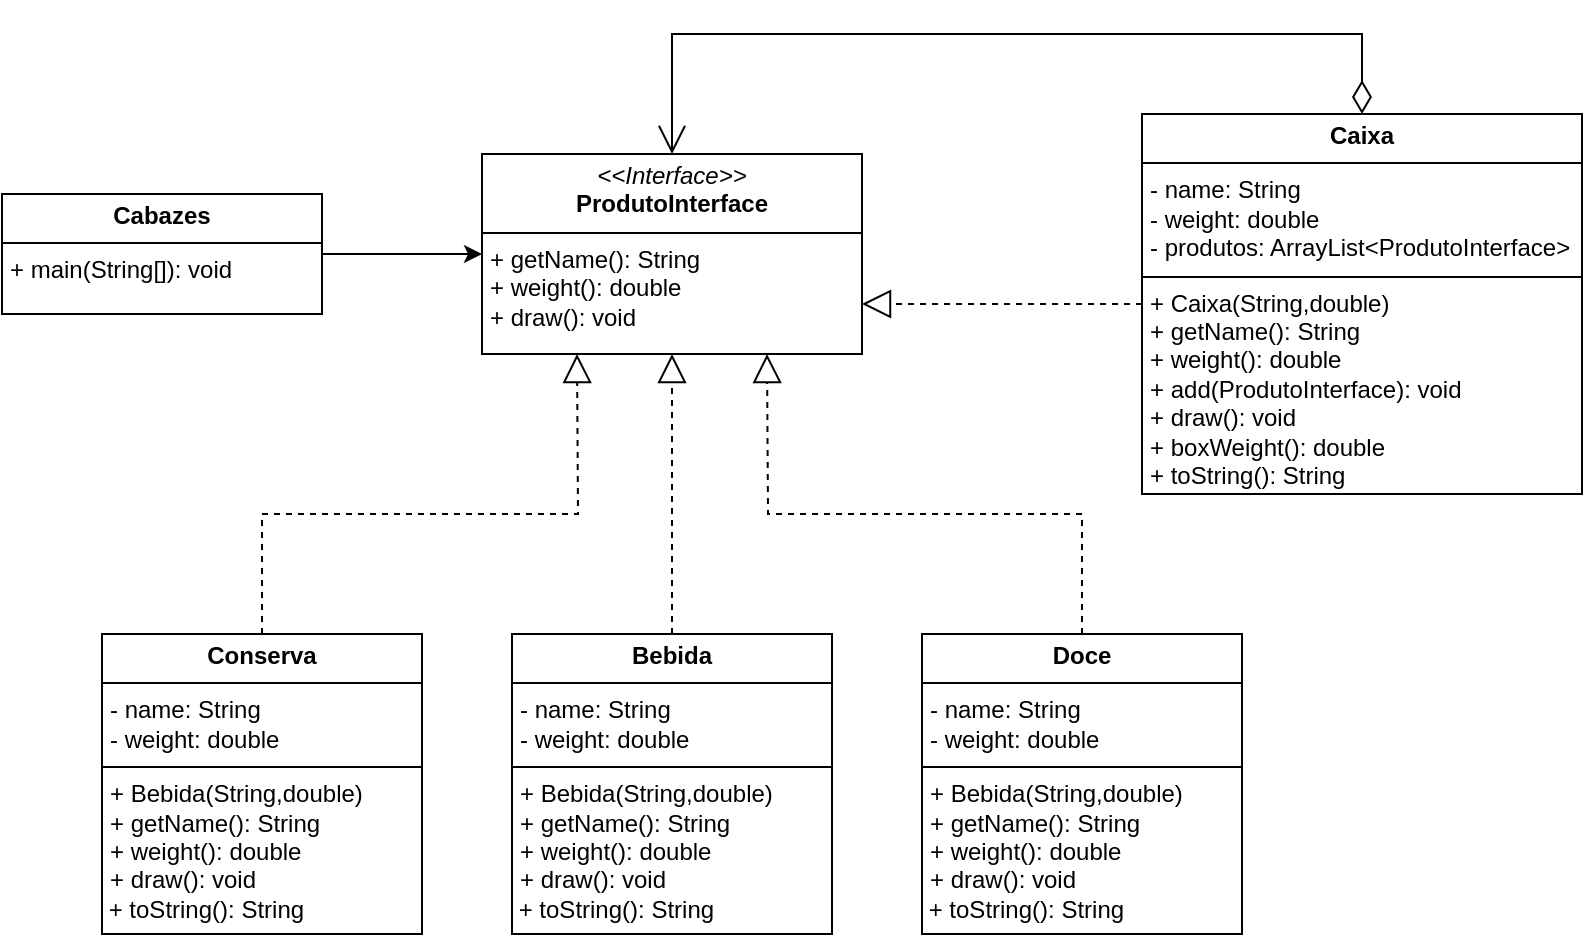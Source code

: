 <mxfile version="24.2.5" type="device">
  <diagram name="Página-1" id="qQUPj40ZrDDvk3bR-wiW">
    <mxGraphModel dx="1134" dy="727" grid="1" gridSize="10" guides="1" tooltips="1" connect="1" arrows="1" fold="1" page="1" pageScale="1" pageWidth="827" pageHeight="1169" math="0" shadow="0">
      <root>
        <mxCell id="0" />
        <mxCell id="1" parent="0" />
        <mxCell id="OWPSckg38119sh5SgUxx-1" value="&lt;p style=&quot;margin:0px;margin-top:4px;text-align:center;&quot;&gt;&lt;i&gt;&amp;lt;&amp;lt;Interface&amp;gt;&amp;gt;&lt;/i&gt;&lt;br&gt;&lt;b&gt;ProdutoInterface&lt;/b&gt;&lt;/p&gt;&lt;hr size=&quot;1&quot; style=&quot;border-style:solid;&quot;&gt;&lt;p style=&quot;margin:0px;margin-left:4px;&quot;&gt;+ getName(): String&lt;/p&gt;&lt;p style=&quot;margin:0px;margin-left:4px;&quot;&gt;+ weight(): double&lt;/p&gt;&lt;p style=&quot;margin:0px;margin-left:4px;&quot;&gt;+ draw(): void&lt;/p&gt;" style="verticalAlign=top;align=left;overflow=fill;html=1;whiteSpace=wrap;" vertex="1" parent="1">
          <mxGeometry x="260" y="120" width="190" height="100" as="geometry" />
        </mxCell>
        <mxCell id="OWPSckg38119sh5SgUxx-2" value="&lt;p style=&quot;margin:0px;margin-top:4px;text-align:center;&quot;&gt;&lt;b&gt;Caixa&lt;/b&gt;&lt;/p&gt;&lt;hr size=&quot;1&quot; style=&quot;border-style:solid;&quot;&gt;&lt;p style=&quot;margin:0px;margin-left:4px;&quot;&gt;- name: String&lt;/p&gt;&lt;p style=&quot;margin:0px;margin-left:4px;&quot;&gt;- weight: double&lt;/p&gt;&lt;p style=&quot;margin:0px;margin-left:4px;&quot;&gt;- produtos: ArrayList&amp;lt;ProdutoInterface&amp;gt;&lt;/p&gt;&lt;hr size=&quot;1&quot; style=&quot;border-style:solid;&quot;&gt;&lt;p style=&quot;margin:0px;margin-left:4px;&quot;&gt;+ Caixa(String,double)&lt;/p&gt;&lt;p style=&quot;margin:0px;margin-left:4px;&quot;&gt;+ getName(): String&lt;/p&gt;&lt;p style=&quot;margin:0px;margin-left:4px;&quot;&gt;+ weight(): double&lt;/p&gt;&lt;p style=&quot;margin:0px;margin-left:4px;&quot;&gt;+ add(ProdutoInterface): void&lt;/p&gt;&lt;p style=&quot;margin:0px;margin-left:4px;&quot;&gt;+ draw(): void&lt;/p&gt;&lt;p style=&quot;margin:0px;margin-left:4px;&quot;&gt;+ boxWeight(): double&lt;/p&gt;&lt;p style=&quot;margin:0px;margin-left:4px;&quot;&gt;+ toString(): String&lt;/p&gt;" style="verticalAlign=top;align=left;overflow=fill;html=1;whiteSpace=wrap;" vertex="1" parent="1">
          <mxGeometry x="590" y="100" width="220" height="190" as="geometry" />
        </mxCell>
        <mxCell id="OWPSckg38119sh5SgUxx-3" value="&lt;p style=&quot;margin:0px;margin-top:4px;text-align:center;&quot;&gt;&lt;b&gt;Bebida&lt;/b&gt;&lt;/p&gt;&lt;hr size=&quot;1&quot; style=&quot;border-style:solid;&quot;&gt;&lt;p style=&quot;margin:0px;margin-left:4px;&quot;&gt;- name: String&lt;/p&gt;&lt;p style=&quot;margin:0px;margin-left:4px;&quot;&gt;- weight: double&lt;/p&gt;&lt;hr size=&quot;1&quot; style=&quot;border-style:solid;&quot;&gt;&lt;p style=&quot;margin:0px;margin-left:4px;&quot;&gt;+ Bebida(String,double)&lt;/p&gt;&lt;p style=&quot;margin:0px;margin-left:4px;&quot;&gt;+ getName(): String&lt;/p&gt;&lt;p style=&quot;margin: 0px 0px 0px 4px;&quot;&gt;+ weight(): double&lt;/p&gt;&lt;div&gt;&lt;p style=&quot;margin: 0px 0px 0px 4px;&quot;&gt;+ draw(): void&lt;/p&gt;&lt;/div&gt;&lt;div&gt;&amp;nbsp;+ toString(): String&lt;br&gt;&lt;/div&gt;" style="verticalAlign=top;align=left;overflow=fill;html=1;whiteSpace=wrap;" vertex="1" parent="1">
          <mxGeometry x="275" y="360" width="160" height="150" as="geometry" />
        </mxCell>
        <mxCell id="OWPSckg38119sh5SgUxx-4" value="&lt;p style=&quot;margin:0px;margin-top:4px;text-align:center;&quot;&gt;&lt;b&gt;Doce&lt;/b&gt;&lt;/p&gt;&lt;hr size=&quot;1&quot; style=&quot;border-style:solid;&quot;&gt;&lt;p style=&quot;margin:0px;margin-left:4px;&quot;&gt;- name: String&lt;/p&gt;&lt;p style=&quot;margin:0px;margin-left:4px;&quot;&gt;- weight: double&lt;/p&gt;&lt;hr size=&quot;1&quot; style=&quot;border-style:solid;&quot;&gt;&lt;p style=&quot;margin:0px;margin-left:4px;&quot;&gt;+ Bebida(String,double)&lt;/p&gt;&lt;p style=&quot;margin:0px;margin-left:4px;&quot;&gt;+ getName(): String&lt;/p&gt;&lt;p style=&quot;margin: 0px 0px 0px 4px;&quot;&gt;+ weight(): double&lt;/p&gt;&lt;div&gt;&lt;p style=&quot;margin: 0px 0px 0px 4px;&quot;&gt;+ draw(): void&lt;/p&gt;&lt;/div&gt;&lt;div&gt;&amp;nbsp;+ toString(): String&lt;br&gt;&lt;/div&gt;" style="verticalAlign=top;align=left;overflow=fill;html=1;whiteSpace=wrap;" vertex="1" parent="1">
          <mxGeometry x="480" y="360" width="160" height="150" as="geometry" />
        </mxCell>
        <mxCell id="OWPSckg38119sh5SgUxx-5" value="&lt;p style=&quot;margin:0px;margin-top:4px;text-align:center;&quot;&gt;&lt;b&gt;Conserva&lt;/b&gt;&lt;/p&gt;&lt;hr size=&quot;1&quot; style=&quot;border-style:solid;&quot;&gt;&lt;p style=&quot;margin:0px;margin-left:4px;&quot;&gt;- name: String&lt;/p&gt;&lt;p style=&quot;margin:0px;margin-left:4px;&quot;&gt;- weight: double&lt;/p&gt;&lt;hr size=&quot;1&quot; style=&quot;border-style:solid;&quot;&gt;&lt;p style=&quot;margin:0px;margin-left:4px;&quot;&gt;+ Bebida(String,double)&lt;/p&gt;&lt;p style=&quot;margin:0px;margin-left:4px;&quot;&gt;+ getName(): String&lt;/p&gt;&lt;p style=&quot;margin: 0px 0px 0px 4px;&quot;&gt;+ weight(): double&lt;/p&gt;&lt;div&gt;&lt;p style=&quot;margin: 0px 0px 0px 4px;&quot;&gt;+ draw(): void&lt;/p&gt;&lt;/div&gt;&lt;div&gt;&amp;nbsp;+ toString(): String&lt;br&gt;&lt;/div&gt;" style="verticalAlign=top;align=left;overflow=fill;html=1;whiteSpace=wrap;" vertex="1" parent="1">
          <mxGeometry x="70" y="360" width="160" height="150" as="geometry" />
        </mxCell>
        <mxCell id="OWPSckg38119sh5SgUxx-7" style="edgeStyle=orthogonalEdgeStyle;rounded=0;orthogonalLoop=1;jettySize=auto;html=1;" edge="1" parent="1" source="OWPSckg38119sh5SgUxx-6" target="OWPSckg38119sh5SgUxx-1">
          <mxGeometry relative="1" as="geometry" />
        </mxCell>
        <mxCell id="OWPSckg38119sh5SgUxx-6" value="&lt;p style=&quot;margin:0px;margin-top:4px;text-align:center;&quot;&gt;&lt;b&gt;Cabazes&lt;/b&gt;&lt;/p&gt;&lt;hr size=&quot;1&quot; style=&quot;border-style:solid;&quot;&gt;&lt;p style=&quot;margin:0px;margin-left:4px;&quot;&gt;+ main(String[]): void&lt;/p&gt;" style="verticalAlign=top;align=left;overflow=fill;html=1;whiteSpace=wrap;" vertex="1" parent="1">
          <mxGeometry x="20" y="140" width="160" height="60" as="geometry" />
        </mxCell>
        <mxCell id="OWPSckg38119sh5SgUxx-8" value="" style="endArrow=block;dashed=1;endFill=0;endSize=12;html=1;rounded=0;entryX=0.25;entryY=1;entryDx=0;entryDy=0;exitX=0.5;exitY=0;exitDx=0;exitDy=0;" edge="1" parent="1" source="OWPSckg38119sh5SgUxx-5" target="OWPSckg38119sh5SgUxx-1">
          <mxGeometry width="160" relative="1" as="geometry">
            <mxPoint x="320" y="450" as="sourcePoint" />
            <mxPoint x="480" y="450" as="targetPoint" />
            <Array as="points">
              <mxPoint x="150" y="300" />
              <mxPoint x="308" y="300" />
            </Array>
          </mxGeometry>
        </mxCell>
        <mxCell id="OWPSckg38119sh5SgUxx-9" value="" style="endArrow=block;dashed=1;endFill=0;endSize=12;html=1;rounded=0;entryX=0.5;entryY=1;entryDx=0;entryDy=0;exitX=0.5;exitY=0;exitDx=0;exitDy=0;" edge="1" parent="1" source="OWPSckg38119sh5SgUxx-3" target="OWPSckg38119sh5SgUxx-1">
          <mxGeometry width="160" relative="1" as="geometry">
            <mxPoint x="320" y="450" as="sourcePoint" />
            <mxPoint x="480" y="450" as="targetPoint" />
          </mxGeometry>
        </mxCell>
        <mxCell id="OWPSckg38119sh5SgUxx-10" value="" style="endArrow=block;dashed=1;endFill=0;endSize=12;html=1;rounded=0;entryX=0.75;entryY=1;entryDx=0;entryDy=0;exitX=0.5;exitY=0;exitDx=0;exitDy=0;" edge="1" parent="1" source="OWPSckg38119sh5SgUxx-4" target="OWPSckg38119sh5SgUxx-1">
          <mxGeometry width="160" relative="1" as="geometry">
            <mxPoint x="320" y="450" as="sourcePoint" />
            <mxPoint x="480" y="450" as="targetPoint" />
            <Array as="points">
              <mxPoint x="560" y="300" />
              <mxPoint x="403" y="300" />
            </Array>
          </mxGeometry>
        </mxCell>
        <mxCell id="OWPSckg38119sh5SgUxx-11" value="" style="endArrow=block;dashed=1;endFill=0;endSize=12;html=1;rounded=0;entryX=1;entryY=0.75;entryDx=0;entryDy=0;exitX=0;exitY=0.5;exitDx=0;exitDy=0;" edge="1" parent="1" source="OWPSckg38119sh5SgUxx-2" target="OWPSckg38119sh5SgUxx-1">
          <mxGeometry width="160" relative="1" as="geometry">
            <mxPoint x="320" y="450" as="sourcePoint" />
            <mxPoint x="480" y="450" as="targetPoint" />
          </mxGeometry>
        </mxCell>
        <mxCell id="OWPSckg38119sh5SgUxx-12" value="" style="endArrow=open;html=1;endSize=12;startArrow=diamondThin;startSize=14;startFill=0;edgeStyle=orthogonalEdgeStyle;align=left;verticalAlign=bottom;rounded=0;entryX=0.5;entryY=0;entryDx=0;entryDy=0;exitX=0.5;exitY=0;exitDx=0;exitDy=0;" edge="1" parent="1" source="OWPSckg38119sh5SgUxx-2" target="OWPSckg38119sh5SgUxx-1">
          <mxGeometry x="-1" y="3" relative="1" as="geometry">
            <mxPoint x="650" y="50" as="sourcePoint" />
            <mxPoint x="480" y="340" as="targetPoint" />
            <Array as="points">
              <mxPoint x="700" y="60" />
              <mxPoint x="355" y="60" />
            </Array>
          </mxGeometry>
        </mxCell>
      </root>
    </mxGraphModel>
  </diagram>
</mxfile>
